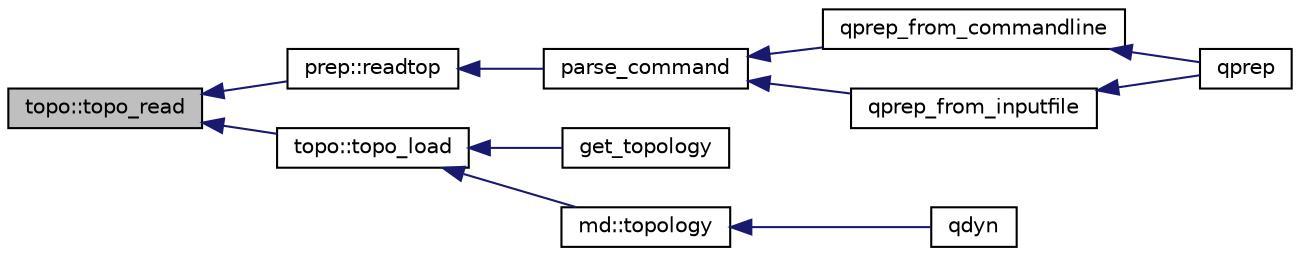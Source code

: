digraph "topo::topo_read"
{
  edge [fontname="Helvetica",fontsize="10",labelfontname="Helvetica",labelfontsize="10"];
  node [fontname="Helvetica",fontsize="10",shape=record];
  rankdir="LR";
  Node1 [label="topo::topo_read",height=0.2,width=0.4,color="black", fillcolor="grey75", style="filled" fontcolor="black"];
  Node1 -> Node2 [dir="back",color="midnightblue",fontsize="10",style="solid",fontname="Helvetica"];
  Node2 [label="prep::readtop",height=0.2,width=0.4,color="black", fillcolor="white", style="filled",URL="$classprep.html#a59d775f3eb60a2041f8a27c882d3bc70"];
  Node2 -> Node3 [dir="back",color="midnightblue",fontsize="10",style="solid",fontname="Helvetica"];
  Node3 [label="parse_command",height=0.2,width=0.4,color="black", fillcolor="white", style="filled",URL="$qprep_8f90.html#add7d58759b8d0826b87051647135e024"];
  Node3 -> Node4 [dir="back",color="midnightblue",fontsize="10",style="solid",fontname="Helvetica"];
  Node4 [label="qprep_from_commandline",height=0.2,width=0.4,color="black", fillcolor="white", style="filled",URL="$qprep_8f90.html#a509741b66578d6d76b269d0f98128910"];
  Node4 -> Node5 [dir="back",color="midnightblue",fontsize="10",style="solid",fontname="Helvetica"];
  Node5 [label="qprep",height=0.2,width=0.4,color="black", fillcolor="white", style="filled",URL="$qprep_8f90.html#a252292cf2c64796a48ab29aae4920d15"];
  Node3 -> Node6 [dir="back",color="midnightblue",fontsize="10",style="solid",fontname="Helvetica"];
  Node6 [label="qprep_from_inputfile",height=0.2,width=0.4,color="black", fillcolor="white", style="filled",URL="$qprep_8f90.html#aae7f6285ebd5705125725dcda622efd5"];
  Node6 -> Node5 [dir="back",color="midnightblue",fontsize="10",style="solid",fontname="Helvetica"];
  Node1 -> Node7 [dir="back",color="midnightblue",fontsize="10",style="solid",fontname="Helvetica"];
  Node7 [label="topo::topo_load",height=0.2,width=0.4,color="black", fillcolor="white", style="filled",URL="$classtopo.html#aac0681f14a49bb07e5cbb3a877b1e5dd"];
  Node7 -> Node8 [dir="back",color="midnightblue",fontsize="10",style="solid",fontname="Helvetica"];
  Node8 [label="get_topology",height=0.2,width=0.4,color="black", fillcolor="white", style="filled",URL="$qcalc_8f90.html#aacaa8facde5f0fb39d3129c9777ca2d6"];
  Node7 -> Node9 [dir="back",color="midnightblue",fontsize="10",style="solid",fontname="Helvetica"];
  Node9 [label="md::topology",height=0.2,width=0.4,color="black", fillcolor="white", style="filled",URL="$classmd.html#a8ca7ff5800e3608fb7aa1aa99b525707"];
  Node9 -> Node10 [dir="back",color="midnightblue",fontsize="10",style="solid",fontname="Helvetica"];
  Node10 [label="qdyn",height=0.2,width=0.4,color="black", fillcolor="white", style="filled",URL="$qdyn_8f90.html#a93aa3f5a63d37164f411c008fce7e62c"];
}
